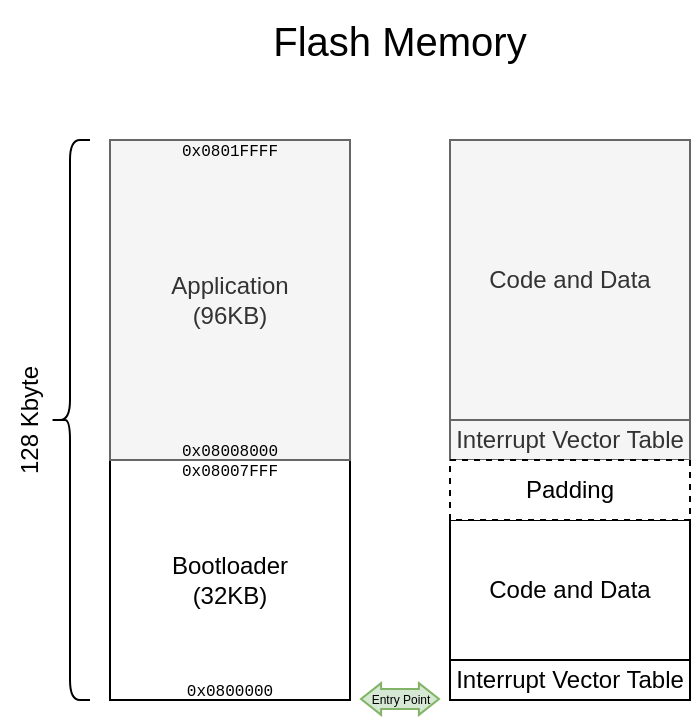 <mxfile version="22.1.7" type="google">
  <diagram name="Page-1" id="L8v-k4GA8zyhKXHsQq-C">
    <mxGraphModel grid="1" page="1" gridSize="10" guides="1" tooltips="1" connect="1" arrows="1" fold="1" pageScale="1" pageWidth="850" pageHeight="1100" math="0" shadow="0">
      <root>
        <mxCell id="0" />
        <mxCell id="1" parent="0" />
        <mxCell id="6ljWVKHkdT2M4jzvHkVH-1" value="Bootloader&lt;br&gt;(32KB)" style="whiteSpace=wrap;html=1;" vertex="1" parent="1">
          <mxGeometry x="150" y="260" width="120" height="120" as="geometry" />
        </mxCell>
        <mxCell id="6ljWVKHkdT2M4jzvHkVH-2" value="Flash Memory" style="text;html=1;strokeColor=none;fillColor=none;align=center;verticalAlign=middle;whiteSpace=wrap;rounded=0;fontSize=20;" vertex="1" parent="1">
          <mxGeometry x="220" y="30" width="150" height="40" as="geometry" />
        </mxCell>
        <mxCell id="6ljWVKHkdT2M4jzvHkVH-3" value="Application&lt;br&gt;(96KB)" style="whiteSpace=wrap;html=1;fillColor=#f5f5f5;fontColor=#333333;strokeColor=#666666;" vertex="1" parent="1">
          <mxGeometry x="150" y="100" width="120" height="160" as="geometry" />
        </mxCell>
        <mxCell id="6ljWVKHkdT2M4jzvHkVH-5" value="0x0800000" style="text;html=1;strokeColor=none;fillColor=none;align=center;verticalAlign=middle;whiteSpace=wrap;rounded=0;fontFamily=Courier New;fontSize=8;" vertex="1" parent="1">
          <mxGeometry x="180" y="360" width="60" height="30" as="geometry" />
        </mxCell>
        <mxCell id="6ljWVKHkdT2M4jzvHkVH-10" value="" style="shape=curlyBracket;whiteSpace=wrap;html=1;rounded=1;labelPosition=left;verticalLabelPosition=middle;align=right;verticalAlign=middle;" vertex="1" parent="1">
          <mxGeometry x="120" y="100" width="20" height="280" as="geometry" />
        </mxCell>
        <mxCell id="6ljWVKHkdT2M4jzvHkVH-9" value="0x0801FFFF" style="text;html=1;strokeColor=none;fillColor=none;align=center;verticalAlign=middle;whiteSpace=wrap;rounded=0;fontFamily=Courier New;fontSize=8;" vertex="1" parent="1">
          <mxGeometry x="180" y="90" width="60" height="30" as="geometry" />
        </mxCell>
        <mxCell id="6ljWVKHkdT2M4jzvHkVH-13" value="128 Kbyte" style="text;html=1;strokeColor=none;fillColor=none;align=center;verticalAlign=middle;whiteSpace=wrap;rounded=0;rotation=-90;" vertex="1" parent="1">
          <mxGeometry x="80" y="225" width="60" height="30" as="geometry" />
        </mxCell>
        <mxCell id="6ljWVKHkdT2M4jzvHkVH-14" value="Interrupt Vector Table" style="whiteSpace=wrap;html=1;fillColor=#f5f5f5;fontColor=#333333;strokeColor=#666666;" vertex="1" parent="1">
          <mxGeometry x="320" y="240" width="120" height="20" as="geometry" />
        </mxCell>
        <mxCell id="6ljWVKHkdT2M4jzvHkVH-15" value="Code and Data" style="whiteSpace=wrap;html=1;fillColor=#f5f5f5;fontColor=#333333;strokeColor=#666666;" vertex="1" parent="1">
          <mxGeometry x="320" y="100" width="120" height="140" as="geometry" />
        </mxCell>
        <mxCell id="6ljWVKHkdT2M4jzvHkVH-16" value="Interrupt Vector Table" style="whiteSpace=wrap;html=1;" vertex="1" parent="1">
          <mxGeometry x="320" y="360" width="120" height="20" as="geometry" />
        </mxCell>
        <mxCell id="6ljWVKHkdT2M4jzvHkVH-17" value="Code and Data" style="whiteSpace=wrap;html=1;" vertex="1" parent="1">
          <mxGeometry x="320" y="290" width="120" height="70" as="geometry" />
        </mxCell>
        <mxCell id="6ljWVKHkdT2M4jzvHkVH-18" value="Padding" style="whiteSpace=wrap;html=1;dashed=1;" vertex="1" parent="1">
          <mxGeometry x="320" y="260" width="120" height="30" as="geometry" />
        </mxCell>
        <mxCell id="6ljWVKHkdT2M4jzvHkVH-19" value="" style="shape=flexArrow;endArrow=classic;html=1;rounded=0;endWidth=4.848;endSize=3.018;fillColor=#d5e8d4;strokeColor=#82b366;startArrow=block;startWidth=4.848;startSize=3.018;" edge="1" parent="1">
          <mxGeometry width="50" height="50" relative="1" as="geometry">
            <mxPoint x="315" y="379.49" as="sourcePoint" />
            <mxPoint x="275" y="379.49" as="targetPoint" />
          </mxGeometry>
        </mxCell>
        <mxCell id="6ljWVKHkdT2M4jzvHkVH-20" value="&lt;font style=&quot;font-size: 6px;&quot;&gt;Entry Point&lt;/font&gt;" style="edgeLabel;html=1;align=center;verticalAlign=middle;resizable=0;points=[];labelBackgroundColor=none;" connectable="0" vertex="1" parent="6ljWVKHkdT2M4jzvHkVH-19">
          <mxGeometry x="0.032" y="-2" relative="1" as="geometry">
            <mxPoint as="offset" />
          </mxGeometry>
        </mxCell>
        <mxCell id="QN8Zc_zHYGFrYNp_f-iq-1" value="0x08007FFF" style="text;html=1;strokeColor=none;fillColor=none;align=center;verticalAlign=middle;whiteSpace=wrap;rounded=0;fontFamily=Courier New;fontSize=8;" vertex="1" parent="1">
          <mxGeometry x="180" y="250" width="60" height="30" as="geometry" />
        </mxCell>
        <mxCell id="QN8Zc_zHYGFrYNp_f-iq-2" value="0x08008000" style="text;html=1;strokeColor=none;fillColor=none;align=center;verticalAlign=middle;whiteSpace=wrap;rounded=0;fontFamily=Courier New;fontSize=8;" vertex="1" parent="1">
          <mxGeometry x="180" y="240" width="60" height="30" as="geometry" />
        </mxCell>
      </root>
    </mxGraphModel>
  </diagram>
</mxfile>
